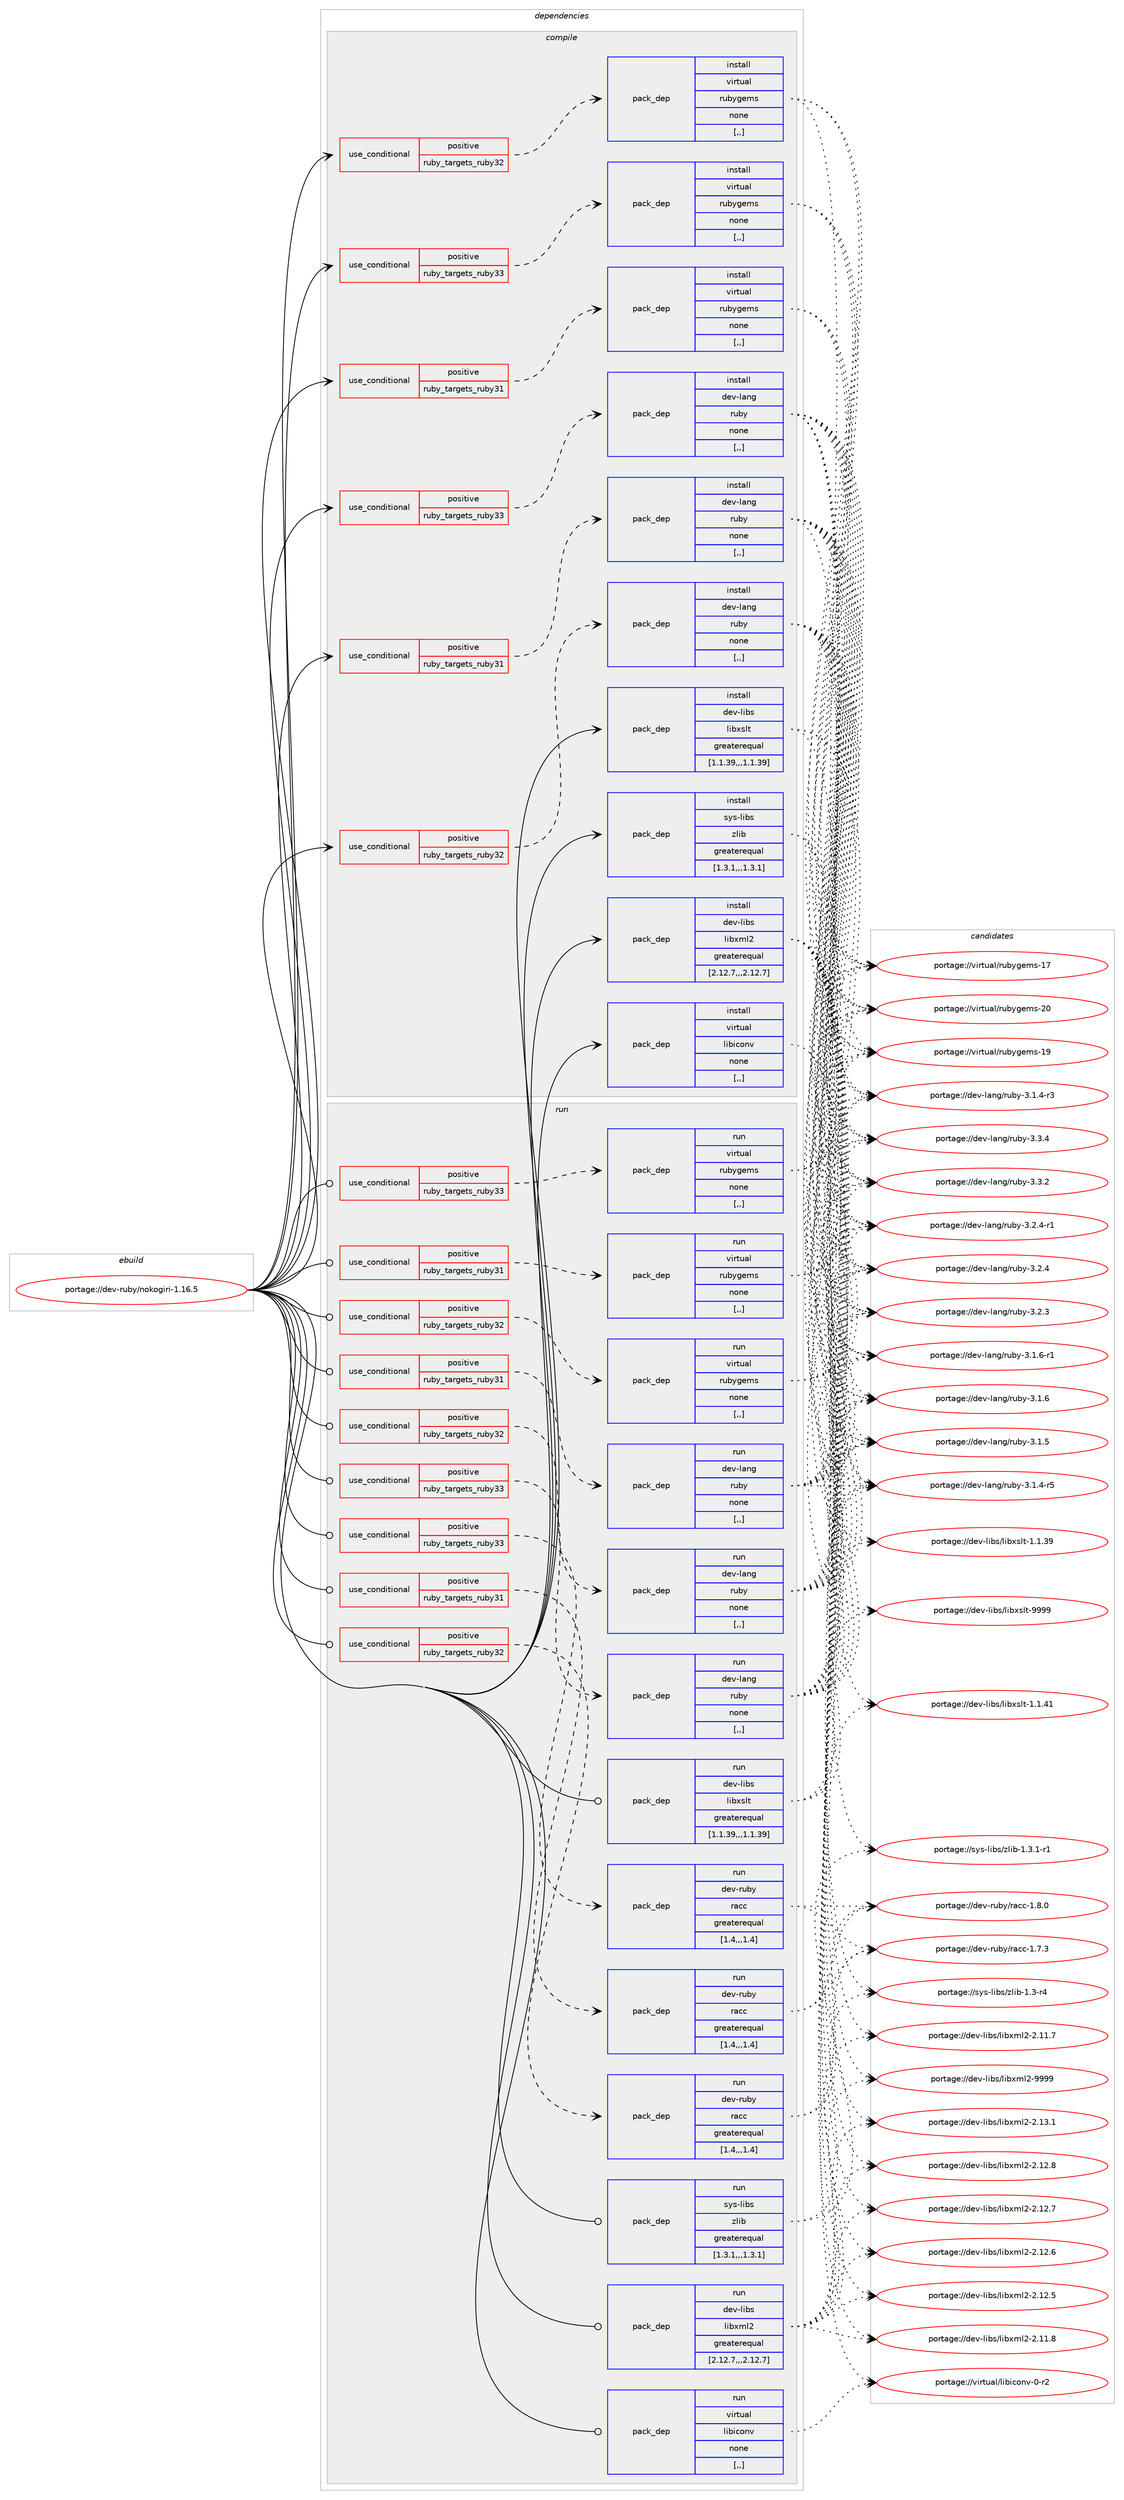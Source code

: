 digraph prolog {

# *************
# Graph options
# *************

newrank=true;
concentrate=true;
compound=true;
graph [rankdir=LR,fontname=Helvetica,fontsize=10,ranksep=1.5];#, ranksep=2.5, nodesep=0.2];
edge  [arrowhead=vee];
node  [fontname=Helvetica,fontsize=10];

# **********
# The ebuild
# **********

subgraph cluster_leftcol {
color=gray;
label=<<i>ebuild</i>>;
id [label="portage://dev-ruby/nokogiri-1.16.5", color=red, width=4, href="../dev-ruby/nokogiri-1.16.5.svg"];
}

# ****************
# The dependencies
# ****************

subgraph cluster_midcol {
color=gray;
label=<<i>dependencies</i>>;
subgraph cluster_compile {
fillcolor="#eeeeee";
style=filled;
label=<<i>compile</i>>;
subgraph cond51759 {
dependency192243 [label=<<TABLE BORDER="0" CELLBORDER="1" CELLSPACING="0" CELLPADDING="4"><TR><TD ROWSPAN="3" CELLPADDING="10">use_conditional</TD></TR><TR><TD>positive</TD></TR><TR><TD>ruby_targets_ruby31</TD></TR></TABLE>>, shape=none, color=red];
subgraph pack139138 {
dependency192244 [label=<<TABLE BORDER="0" CELLBORDER="1" CELLSPACING="0" CELLPADDING="4" WIDTH="220"><TR><TD ROWSPAN="6" CELLPADDING="30">pack_dep</TD></TR><TR><TD WIDTH="110">install</TD></TR><TR><TD>dev-lang</TD></TR><TR><TD>ruby</TD></TR><TR><TD>none</TD></TR><TR><TD>[,,]</TD></TR></TABLE>>, shape=none, color=blue];
}
dependency192243:e -> dependency192244:w [weight=20,style="dashed",arrowhead="vee"];
}
id:e -> dependency192243:w [weight=20,style="solid",arrowhead="vee"];
subgraph cond51760 {
dependency192245 [label=<<TABLE BORDER="0" CELLBORDER="1" CELLSPACING="0" CELLPADDING="4"><TR><TD ROWSPAN="3" CELLPADDING="10">use_conditional</TD></TR><TR><TD>positive</TD></TR><TR><TD>ruby_targets_ruby31</TD></TR></TABLE>>, shape=none, color=red];
subgraph pack139139 {
dependency192246 [label=<<TABLE BORDER="0" CELLBORDER="1" CELLSPACING="0" CELLPADDING="4" WIDTH="220"><TR><TD ROWSPAN="6" CELLPADDING="30">pack_dep</TD></TR><TR><TD WIDTH="110">install</TD></TR><TR><TD>virtual</TD></TR><TR><TD>rubygems</TD></TR><TR><TD>none</TD></TR><TR><TD>[,,]</TD></TR></TABLE>>, shape=none, color=blue];
}
dependency192245:e -> dependency192246:w [weight=20,style="dashed",arrowhead="vee"];
}
id:e -> dependency192245:w [weight=20,style="solid",arrowhead="vee"];
subgraph cond51761 {
dependency192247 [label=<<TABLE BORDER="0" CELLBORDER="1" CELLSPACING="0" CELLPADDING="4"><TR><TD ROWSPAN="3" CELLPADDING="10">use_conditional</TD></TR><TR><TD>positive</TD></TR><TR><TD>ruby_targets_ruby32</TD></TR></TABLE>>, shape=none, color=red];
subgraph pack139140 {
dependency192248 [label=<<TABLE BORDER="0" CELLBORDER="1" CELLSPACING="0" CELLPADDING="4" WIDTH="220"><TR><TD ROWSPAN="6" CELLPADDING="30">pack_dep</TD></TR><TR><TD WIDTH="110">install</TD></TR><TR><TD>dev-lang</TD></TR><TR><TD>ruby</TD></TR><TR><TD>none</TD></TR><TR><TD>[,,]</TD></TR></TABLE>>, shape=none, color=blue];
}
dependency192247:e -> dependency192248:w [weight=20,style="dashed",arrowhead="vee"];
}
id:e -> dependency192247:w [weight=20,style="solid",arrowhead="vee"];
subgraph cond51762 {
dependency192249 [label=<<TABLE BORDER="0" CELLBORDER="1" CELLSPACING="0" CELLPADDING="4"><TR><TD ROWSPAN="3" CELLPADDING="10">use_conditional</TD></TR><TR><TD>positive</TD></TR><TR><TD>ruby_targets_ruby32</TD></TR></TABLE>>, shape=none, color=red];
subgraph pack139141 {
dependency192250 [label=<<TABLE BORDER="0" CELLBORDER="1" CELLSPACING="0" CELLPADDING="4" WIDTH="220"><TR><TD ROWSPAN="6" CELLPADDING="30">pack_dep</TD></TR><TR><TD WIDTH="110">install</TD></TR><TR><TD>virtual</TD></TR><TR><TD>rubygems</TD></TR><TR><TD>none</TD></TR><TR><TD>[,,]</TD></TR></TABLE>>, shape=none, color=blue];
}
dependency192249:e -> dependency192250:w [weight=20,style="dashed",arrowhead="vee"];
}
id:e -> dependency192249:w [weight=20,style="solid",arrowhead="vee"];
subgraph cond51763 {
dependency192251 [label=<<TABLE BORDER="0" CELLBORDER="1" CELLSPACING="0" CELLPADDING="4"><TR><TD ROWSPAN="3" CELLPADDING="10">use_conditional</TD></TR><TR><TD>positive</TD></TR><TR><TD>ruby_targets_ruby33</TD></TR></TABLE>>, shape=none, color=red];
subgraph pack139142 {
dependency192252 [label=<<TABLE BORDER="0" CELLBORDER="1" CELLSPACING="0" CELLPADDING="4" WIDTH="220"><TR><TD ROWSPAN="6" CELLPADDING="30">pack_dep</TD></TR><TR><TD WIDTH="110">install</TD></TR><TR><TD>dev-lang</TD></TR><TR><TD>ruby</TD></TR><TR><TD>none</TD></TR><TR><TD>[,,]</TD></TR></TABLE>>, shape=none, color=blue];
}
dependency192251:e -> dependency192252:w [weight=20,style="dashed",arrowhead="vee"];
}
id:e -> dependency192251:w [weight=20,style="solid",arrowhead="vee"];
subgraph cond51764 {
dependency192253 [label=<<TABLE BORDER="0" CELLBORDER="1" CELLSPACING="0" CELLPADDING="4"><TR><TD ROWSPAN="3" CELLPADDING="10">use_conditional</TD></TR><TR><TD>positive</TD></TR><TR><TD>ruby_targets_ruby33</TD></TR></TABLE>>, shape=none, color=red];
subgraph pack139143 {
dependency192254 [label=<<TABLE BORDER="0" CELLBORDER="1" CELLSPACING="0" CELLPADDING="4" WIDTH="220"><TR><TD ROWSPAN="6" CELLPADDING="30">pack_dep</TD></TR><TR><TD WIDTH="110">install</TD></TR><TR><TD>virtual</TD></TR><TR><TD>rubygems</TD></TR><TR><TD>none</TD></TR><TR><TD>[,,]</TD></TR></TABLE>>, shape=none, color=blue];
}
dependency192253:e -> dependency192254:w [weight=20,style="dashed",arrowhead="vee"];
}
id:e -> dependency192253:w [weight=20,style="solid",arrowhead="vee"];
subgraph pack139144 {
dependency192255 [label=<<TABLE BORDER="0" CELLBORDER="1" CELLSPACING="0" CELLPADDING="4" WIDTH="220"><TR><TD ROWSPAN="6" CELLPADDING="30">pack_dep</TD></TR><TR><TD WIDTH="110">install</TD></TR><TR><TD>dev-libs</TD></TR><TR><TD>libxml2</TD></TR><TR><TD>greaterequal</TD></TR><TR><TD>[2.12.7,,,2.12.7]</TD></TR></TABLE>>, shape=none, color=blue];
}
id:e -> dependency192255:w [weight=20,style="solid",arrowhead="vee"];
subgraph pack139145 {
dependency192256 [label=<<TABLE BORDER="0" CELLBORDER="1" CELLSPACING="0" CELLPADDING="4" WIDTH="220"><TR><TD ROWSPAN="6" CELLPADDING="30">pack_dep</TD></TR><TR><TD WIDTH="110">install</TD></TR><TR><TD>dev-libs</TD></TR><TR><TD>libxslt</TD></TR><TR><TD>greaterequal</TD></TR><TR><TD>[1.1.39,,,1.1.39]</TD></TR></TABLE>>, shape=none, color=blue];
}
id:e -> dependency192256:w [weight=20,style="solid",arrowhead="vee"];
subgraph pack139146 {
dependency192257 [label=<<TABLE BORDER="0" CELLBORDER="1" CELLSPACING="0" CELLPADDING="4" WIDTH="220"><TR><TD ROWSPAN="6" CELLPADDING="30">pack_dep</TD></TR><TR><TD WIDTH="110">install</TD></TR><TR><TD>sys-libs</TD></TR><TR><TD>zlib</TD></TR><TR><TD>greaterequal</TD></TR><TR><TD>[1.3.1,,,1.3.1]</TD></TR></TABLE>>, shape=none, color=blue];
}
id:e -> dependency192257:w [weight=20,style="solid",arrowhead="vee"];
subgraph pack139147 {
dependency192258 [label=<<TABLE BORDER="0" CELLBORDER="1" CELLSPACING="0" CELLPADDING="4" WIDTH="220"><TR><TD ROWSPAN="6" CELLPADDING="30">pack_dep</TD></TR><TR><TD WIDTH="110">install</TD></TR><TR><TD>virtual</TD></TR><TR><TD>libiconv</TD></TR><TR><TD>none</TD></TR><TR><TD>[,,]</TD></TR></TABLE>>, shape=none, color=blue];
}
id:e -> dependency192258:w [weight=20,style="solid",arrowhead="vee"];
}
subgraph cluster_compileandrun {
fillcolor="#eeeeee";
style=filled;
label=<<i>compile and run</i>>;
}
subgraph cluster_run {
fillcolor="#eeeeee";
style=filled;
label=<<i>run</i>>;
subgraph cond51765 {
dependency192259 [label=<<TABLE BORDER="0" CELLBORDER="1" CELLSPACING="0" CELLPADDING="4"><TR><TD ROWSPAN="3" CELLPADDING="10">use_conditional</TD></TR><TR><TD>positive</TD></TR><TR><TD>ruby_targets_ruby31</TD></TR></TABLE>>, shape=none, color=red];
subgraph pack139148 {
dependency192260 [label=<<TABLE BORDER="0" CELLBORDER="1" CELLSPACING="0" CELLPADDING="4" WIDTH="220"><TR><TD ROWSPAN="6" CELLPADDING="30">pack_dep</TD></TR><TR><TD WIDTH="110">run</TD></TR><TR><TD>dev-lang</TD></TR><TR><TD>ruby</TD></TR><TR><TD>none</TD></TR><TR><TD>[,,]</TD></TR></TABLE>>, shape=none, color=blue];
}
dependency192259:e -> dependency192260:w [weight=20,style="dashed",arrowhead="vee"];
}
id:e -> dependency192259:w [weight=20,style="solid",arrowhead="odot"];
subgraph cond51766 {
dependency192261 [label=<<TABLE BORDER="0" CELLBORDER="1" CELLSPACING="0" CELLPADDING="4"><TR><TD ROWSPAN="3" CELLPADDING="10">use_conditional</TD></TR><TR><TD>positive</TD></TR><TR><TD>ruby_targets_ruby31</TD></TR></TABLE>>, shape=none, color=red];
subgraph pack139149 {
dependency192262 [label=<<TABLE BORDER="0" CELLBORDER="1" CELLSPACING="0" CELLPADDING="4" WIDTH="220"><TR><TD ROWSPAN="6" CELLPADDING="30">pack_dep</TD></TR><TR><TD WIDTH="110">run</TD></TR><TR><TD>dev-ruby</TD></TR><TR><TD>racc</TD></TR><TR><TD>greaterequal</TD></TR><TR><TD>[1.4,,,1.4]</TD></TR></TABLE>>, shape=none, color=blue];
}
dependency192261:e -> dependency192262:w [weight=20,style="dashed",arrowhead="vee"];
}
id:e -> dependency192261:w [weight=20,style="solid",arrowhead="odot"];
subgraph cond51767 {
dependency192263 [label=<<TABLE BORDER="0" CELLBORDER="1" CELLSPACING="0" CELLPADDING="4"><TR><TD ROWSPAN="3" CELLPADDING="10">use_conditional</TD></TR><TR><TD>positive</TD></TR><TR><TD>ruby_targets_ruby31</TD></TR></TABLE>>, shape=none, color=red];
subgraph pack139150 {
dependency192264 [label=<<TABLE BORDER="0" CELLBORDER="1" CELLSPACING="0" CELLPADDING="4" WIDTH="220"><TR><TD ROWSPAN="6" CELLPADDING="30">pack_dep</TD></TR><TR><TD WIDTH="110">run</TD></TR><TR><TD>virtual</TD></TR><TR><TD>rubygems</TD></TR><TR><TD>none</TD></TR><TR><TD>[,,]</TD></TR></TABLE>>, shape=none, color=blue];
}
dependency192263:e -> dependency192264:w [weight=20,style="dashed",arrowhead="vee"];
}
id:e -> dependency192263:w [weight=20,style="solid",arrowhead="odot"];
subgraph cond51768 {
dependency192265 [label=<<TABLE BORDER="0" CELLBORDER="1" CELLSPACING="0" CELLPADDING="4"><TR><TD ROWSPAN="3" CELLPADDING="10">use_conditional</TD></TR><TR><TD>positive</TD></TR><TR><TD>ruby_targets_ruby32</TD></TR></TABLE>>, shape=none, color=red];
subgraph pack139151 {
dependency192266 [label=<<TABLE BORDER="0" CELLBORDER="1" CELLSPACING="0" CELLPADDING="4" WIDTH="220"><TR><TD ROWSPAN="6" CELLPADDING="30">pack_dep</TD></TR><TR><TD WIDTH="110">run</TD></TR><TR><TD>dev-lang</TD></TR><TR><TD>ruby</TD></TR><TR><TD>none</TD></TR><TR><TD>[,,]</TD></TR></TABLE>>, shape=none, color=blue];
}
dependency192265:e -> dependency192266:w [weight=20,style="dashed",arrowhead="vee"];
}
id:e -> dependency192265:w [weight=20,style="solid",arrowhead="odot"];
subgraph cond51769 {
dependency192267 [label=<<TABLE BORDER="0" CELLBORDER="1" CELLSPACING="0" CELLPADDING="4"><TR><TD ROWSPAN="3" CELLPADDING="10">use_conditional</TD></TR><TR><TD>positive</TD></TR><TR><TD>ruby_targets_ruby32</TD></TR></TABLE>>, shape=none, color=red];
subgraph pack139152 {
dependency192268 [label=<<TABLE BORDER="0" CELLBORDER="1" CELLSPACING="0" CELLPADDING="4" WIDTH="220"><TR><TD ROWSPAN="6" CELLPADDING="30">pack_dep</TD></TR><TR><TD WIDTH="110">run</TD></TR><TR><TD>dev-ruby</TD></TR><TR><TD>racc</TD></TR><TR><TD>greaterequal</TD></TR><TR><TD>[1.4,,,1.4]</TD></TR></TABLE>>, shape=none, color=blue];
}
dependency192267:e -> dependency192268:w [weight=20,style="dashed",arrowhead="vee"];
}
id:e -> dependency192267:w [weight=20,style="solid",arrowhead="odot"];
subgraph cond51770 {
dependency192269 [label=<<TABLE BORDER="0" CELLBORDER="1" CELLSPACING="0" CELLPADDING="4"><TR><TD ROWSPAN="3" CELLPADDING="10">use_conditional</TD></TR><TR><TD>positive</TD></TR><TR><TD>ruby_targets_ruby32</TD></TR></TABLE>>, shape=none, color=red];
subgraph pack139153 {
dependency192270 [label=<<TABLE BORDER="0" CELLBORDER="1" CELLSPACING="0" CELLPADDING="4" WIDTH="220"><TR><TD ROWSPAN="6" CELLPADDING="30">pack_dep</TD></TR><TR><TD WIDTH="110">run</TD></TR><TR><TD>virtual</TD></TR><TR><TD>rubygems</TD></TR><TR><TD>none</TD></TR><TR><TD>[,,]</TD></TR></TABLE>>, shape=none, color=blue];
}
dependency192269:e -> dependency192270:w [weight=20,style="dashed",arrowhead="vee"];
}
id:e -> dependency192269:w [weight=20,style="solid",arrowhead="odot"];
subgraph cond51771 {
dependency192271 [label=<<TABLE BORDER="0" CELLBORDER="1" CELLSPACING="0" CELLPADDING="4"><TR><TD ROWSPAN="3" CELLPADDING="10">use_conditional</TD></TR><TR><TD>positive</TD></TR><TR><TD>ruby_targets_ruby33</TD></TR></TABLE>>, shape=none, color=red];
subgraph pack139154 {
dependency192272 [label=<<TABLE BORDER="0" CELLBORDER="1" CELLSPACING="0" CELLPADDING="4" WIDTH="220"><TR><TD ROWSPAN="6" CELLPADDING="30">pack_dep</TD></TR><TR><TD WIDTH="110">run</TD></TR><TR><TD>dev-lang</TD></TR><TR><TD>ruby</TD></TR><TR><TD>none</TD></TR><TR><TD>[,,]</TD></TR></TABLE>>, shape=none, color=blue];
}
dependency192271:e -> dependency192272:w [weight=20,style="dashed",arrowhead="vee"];
}
id:e -> dependency192271:w [weight=20,style="solid",arrowhead="odot"];
subgraph cond51772 {
dependency192273 [label=<<TABLE BORDER="0" CELLBORDER="1" CELLSPACING="0" CELLPADDING="4"><TR><TD ROWSPAN="3" CELLPADDING="10">use_conditional</TD></TR><TR><TD>positive</TD></TR><TR><TD>ruby_targets_ruby33</TD></TR></TABLE>>, shape=none, color=red];
subgraph pack139155 {
dependency192274 [label=<<TABLE BORDER="0" CELLBORDER="1" CELLSPACING="0" CELLPADDING="4" WIDTH="220"><TR><TD ROWSPAN="6" CELLPADDING="30">pack_dep</TD></TR><TR><TD WIDTH="110">run</TD></TR><TR><TD>dev-ruby</TD></TR><TR><TD>racc</TD></TR><TR><TD>greaterequal</TD></TR><TR><TD>[1.4,,,1.4]</TD></TR></TABLE>>, shape=none, color=blue];
}
dependency192273:e -> dependency192274:w [weight=20,style="dashed",arrowhead="vee"];
}
id:e -> dependency192273:w [weight=20,style="solid",arrowhead="odot"];
subgraph cond51773 {
dependency192275 [label=<<TABLE BORDER="0" CELLBORDER="1" CELLSPACING="0" CELLPADDING="4"><TR><TD ROWSPAN="3" CELLPADDING="10">use_conditional</TD></TR><TR><TD>positive</TD></TR><TR><TD>ruby_targets_ruby33</TD></TR></TABLE>>, shape=none, color=red];
subgraph pack139156 {
dependency192276 [label=<<TABLE BORDER="0" CELLBORDER="1" CELLSPACING="0" CELLPADDING="4" WIDTH="220"><TR><TD ROWSPAN="6" CELLPADDING="30">pack_dep</TD></TR><TR><TD WIDTH="110">run</TD></TR><TR><TD>virtual</TD></TR><TR><TD>rubygems</TD></TR><TR><TD>none</TD></TR><TR><TD>[,,]</TD></TR></TABLE>>, shape=none, color=blue];
}
dependency192275:e -> dependency192276:w [weight=20,style="dashed",arrowhead="vee"];
}
id:e -> dependency192275:w [weight=20,style="solid",arrowhead="odot"];
subgraph pack139157 {
dependency192277 [label=<<TABLE BORDER="0" CELLBORDER="1" CELLSPACING="0" CELLPADDING="4" WIDTH="220"><TR><TD ROWSPAN="6" CELLPADDING="30">pack_dep</TD></TR><TR><TD WIDTH="110">run</TD></TR><TR><TD>dev-libs</TD></TR><TR><TD>libxml2</TD></TR><TR><TD>greaterequal</TD></TR><TR><TD>[2.12.7,,,2.12.7]</TD></TR></TABLE>>, shape=none, color=blue];
}
id:e -> dependency192277:w [weight=20,style="solid",arrowhead="odot"];
subgraph pack139158 {
dependency192278 [label=<<TABLE BORDER="0" CELLBORDER="1" CELLSPACING="0" CELLPADDING="4" WIDTH="220"><TR><TD ROWSPAN="6" CELLPADDING="30">pack_dep</TD></TR><TR><TD WIDTH="110">run</TD></TR><TR><TD>dev-libs</TD></TR><TR><TD>libxslt</TD></TR><TR><TD>greaterequal</TD></TR><TR><TD>[1.1.39,,,1.1.39]</TD></TR></TABLE>>, shape=none, color=blue];
}
id:e -> dependency192278:w [weight=20,style="solid",arrowhead="odot"];
subgraph pack139159 {
dependency192279 [label=<<TABLE BORDER="0" CELLBORDER="1" CELLSPACING="0" CELLPADDING="4" WIDTH="220"><TR><TD ROWSPAN="6" CELLPADDING="30">pack_dep</TD></TR><TR><TD WIDTH="110">run</TD></TR><TR><TD>sys-libs</TD></TR><TR><TD>zlib</TD></TR><TR><TD>greaterequal</TD></TR><TR><TD>[1.3.1,,,1.3.1]</TD></TR></TABLE>>, shape=none, color=blue];
}
id:e -> dependency192279:w [weight=20,style="solid",arrowhead="odot"];
subgraph pack139160 {
dependency192280 [label=<<TABLE BORDER="0" CELLBORDER="1" CELLSPACING="0" CELLPADDING="4" WIDTH="220"><TR><TD ROWSPAN="6" CELLPADDING="30">pack_dep</TD></TR><TR><TD WIDTH="110">run</TD></TR><TR><TD>virtual</TD></TR><TR><TD>libiconv</TD></TR><TR><TD>none</TD></TR><TR><TD>[,,]</TD></TR></TABLE>>, shape=none, color=blue];
}
id:e -> dependency192280:w [weight=20,style="solid",arrowhead="odot"];
}
}

# **************
# The candidates
# **************

subgraph cluster_choices {
rank=same;
color=gray;
label=<<i>candidates</i>>;

subgraph choice139138 {
color=black;
nodesep=1;
choice10010111845108971101034711411798121455146514652 [label="portage://dev-lang/ruby-3.3.4", color=red, width=4,href="../dev-lang/ruby-3.3.4.svg"];
choice10010111845108971101034711411798121455146514650 [label="portage://dev-lang/ruby-3.3.2", color=red, width=4,href="../dev-lang/ruby-3.3.2.svg"];
choice100101118451089711010347114117981214551465046524511449 [label="portage://dev-lang/ruby-3.2.4-r1", color=red, width=4,href="../dev-lang/ruby-3.2.4-r1.svg"];
choice10010111845108971101034711411798121455146504652 [label="portage://dev-lang/ruby-3.2.4", color=red, width=4,href="../dev-lang/ruby-3.2.4.svg"];
choice10010111845108971101034711411798121455146504651 [label="portage://dev-lang/ruby-3.2.3", color=red, width=4,href="../dev-lang/ruby-3.2.3.svg"];
choice100101118451089711010347114117981214551464946544511449 [label="portage://dev-lang/ruby-3.1.6-r1", color=red, width=4,href="../dev-lang/ruby-3.1.6-r1.svg"];
choice10010111845108971101034711411798121455146494654 [label="portage://dev-lang/ruby-3.1.6", color=red, width=4,href="../dev-lang/ruby-3.1.6.svg"];
choice10010111845108971101034711411798121455146494653 [label="portage://dev-lang/ruby-3.1.5", color=red, width=4,href="../dev-lang/ruby-3.1.5.svg"];
choice100101118451089711010347114117981214551464946524511453 [label="portage://dev-lang/ruby-3.1.4-r5", color=red, width=4,href="../dev-lang/ruby-3.1.4-r5.svg"];
choice100101118451089711010347114117981214551464946524511451 [label="portage://dev-lang/ruby-3.1.4-r3", color=red, width=4,href="../dev-lang/ruby-3.1.4-r3.svg"];
dependency192244:e -> choice10010111845108971101034711411798121455146514652:w [style=dotted,weight="100"];
dependency192244:e -> choice10010111845108971101034711411798121455146514650:w [style=dotted,weight="100"];
dependency192244:e -> choice100101118451089711010347114117981214551465046524511449:w [style=dotted,weight="100"];
dependency192244:e -> choice10010111845108971101034711411798121455146504652:w [style=dotted,weight="100"];
dependency192244:e -> choice10010111845108971101034711411798121455146504651:w [style=dotted,weight="100"];
dependency192244:e -> choice100101118451089711010347114117981214551464946544511449:w [style=dotted,weight="100"];
dependency192244:e -> choice10010111845108971101034711411798121455146494654:w [style=dotted,weight="100"];
dependency192244:e -> choice10010111845108971101034711411798121455146494653:w [style=dotted,weight="100"];
dependency192244:e -> choice100101118451089711010347114117981214551464946524511453:w [style=dotted,weight="100"];
dependency192244:e -> choice100101118451089711010347114117981214551464946524511451:w [style=dotted,weight="100"];
}
subgraph choice139139 {
color=black;
nodesep=1;
choice118105114116117971084711411798121103101109115455048 [label="portage://virtual/rubygems-20", color=red, width=4,href="../virtual/rubygems-20.svg"];
choice118105114116117971084711411798121103101109115454957 [label="portage://virtual/rubygems-19", color=red, width=4,href="../virtual/rubygems-19.svg"];
choice118105114116117971084711411798121103101109115454955 [label="portage://virtual/rubygems-17", color=red, width=4,href="../virtual/rubygems-17.svg"];
dependency192246:e -> choice118105114116117971084711411798121103101109115455048:w [style=dotted,weight="100"];
dependency192246:e -> choice118105114116117971084711411798121103101109115454957:w [style=dotted,weight="100"];
dependency192246:e -> choice118105114116117971084711411798121103101109115454955:w [style=dotted,weight="100"];
}
subgraph choice139140 {
color=black;
nodesep=1;
choice10010111845108971101034711411798121455146514652 [label="portage://dev-lang/ruby-3.3.4", color=red, width=4,href="../dev-lang/ruby-3.3.4.svg"];
choice10010111845108971101034711411798121455146514650 [label="portage://dev-lang/ruby-3.3.2", color=red, width=4,href="../dev-lang/ruby-3.3.2.svg"];
choice100101118451089711010347114117981214551465046524511449 [label="portage://dev-lang/ruby-3.2.4-r1", color=red, width=4,href="../dev-lang/ruby-3.2.4-r1.svg"];
choice10010111845108971101034711411798121455146504652 [label="portage://dev-lang/ruby-3.2.4", color=red, width=4,href="../dev-lang/ruby-3.2.4.svg"];
choice10010111845108971101034711411798121455146504651 [label="portage://dev-lang/ruby-3.2.3", color=red, width=4,href="../dev-lang/ruby-3.2.3.svg"];
choice100101118451089711010347114117981214551464946544511449 [label="portage://dev-lang/ruby-3.1.6-r1", color=red, width=4,href="../dev-lang/ruby-3.1.6-r1.svg"];
choice10010111845108971101034711411798121455146494654 [label="portage://dev-lang/ruby-3.1.6", color=red, width=4,href="../dev-lang/ruby-3.1.6.svg"];
choice10010111845108971101034711411798121455146494653 [label="portage://dev-lang/ruby-3.1.5", color=red, width=4,href="../dev-lang/ruby-3.1.5.svg"];
choice100101118451089711010347114117981214551464946524511453 [label="portage://dev-lang/ruby-3.1.4-r5", color=red, width=4,href="../dev-lang/ruby-3.1.4-r5.svg"];
choice100101118451089711010347114117981214551464946524511451 [label="portage://dev-lang/ruby-3.1.4-r3", color=red, width=4,href="../dev-lang/ruby-3.1.4-r3.svg"];
dependency192248:e -> choice10010111845108971101034711411798121455146514652:w [style=dotted,weight="100"];
dependency192248:e -> choice10010111845108971101034711411798121455146514650:w [style=dotted,weight="100"];
dependency192248:e -> choice100101118451089711010347114117981214551465046524511449:w [style=dotted,weight="100"];
dependency192248:e -> choice10010111845108971101034711411798121455146504652:w [style=dotted,weight="100"];
dependency192248:e -> choice10010111845108971101034711411798121455146504651:w [style=dotted,weight="100"];
dependency192248:e -> choice100101118451089711010347114117981214551464946544511449:w [style=dotted,weight="100"];
dependency192248:e -> choice10010111845108971101034711411798121455146494654:w [style=dotted,weight="100"];
dependency192248:e -> choice10010111845108971101034711411798121455146494653:w [style=dotted,weight="100"];
dependency192248:e -> choice100101118451089711010347114117981214551464946524511453:w [style=dotted,weight="100"];
dependency192248:e -> choice100101118451089711010347114117981214551464946524511451:w [style=dotted,weight="100"];
}
subgraph choice139141 {
color=black;
nodesep=1;
choice118105114116117971084711411798121103101109115455048 [label="portage://virtual/rubygems-20", color=red, width=4,href="../virtual/rubygems-20.svg"];
choice118105114116117971084711411798121103101109115454957 [label="portage://virtual/rubygems-19", color=red, width=4,href="../virtual/rubygems-19.svg"];
choice118105114116117971084711411798121103101109115454955 [label="portage://virtual/rubygems-17", color=red, width=4,href="../virtual/rubygems-17.svg"];
dependency192250:e -> choice118105114116117971084711411798121103101109115455048:w [style=dotted,weight="100"];
dependency192250:e -> choice118105114116117971084711411798121103101109115454957:w [style=dotted,weight="100"];
dependency192250:e -> choice118105114116117971084711411798121103101109115454955:w [style=dotted,weight="100"];
}
subgraph choice139142 {
color=black;
nodesep=1;
choice10010111845108971101034711411798121455146514652 [label="portage://dev-lang/ruby-3.3.4", color=red, width=4,href="../dev-lang/ruby-3.3.4.svg"];
choice10010111845108971101034711411798121455146514650 [label="portage://dev-lang/ruby-3.3.2", color=red, width=4,href="../dev-lang/ruby-3.3.2.svg"];
choice100101118451089711010347114117981214551465046524511449 [label="portage://dev-lang/ruby-3.2.4-r1", color=red, width=4,href="../dev-lang/ruby-3.2.4-r1.svg"];
choice10010111845108971101034711411798121455146504652 [label="portage://dev-lang/ruby-3.2.4", color=red, width=4,href="../dev-lang/ruby-3.2.4.svg"];
choice10010111845108971101034711411798121455146504651 [label="portage://dev-lang/ruby-3.2.3", color=red, width=4,href="../dev-lang/ruby-3.2.3.svg"];
choice100101118451089711010347114117981214551464946544511449 [label="portage://dev-lang/ruby-3.1.6-r1", color=red, width=4,href="../dev-lang/ruby-3.1.6-r1.svg"];
choice10010111845108971101034711411798121455146494654 [label="portage://dev-lang/ruby-3.1.6", color=red, width=4,href="../dev-lang/ruby-3.1.6.svg"];
choice10010111845108971101034711411798121455146494653 [label="portage://dev-lang/ruby-3.1.5", color=red, width=4,href="../dev-lang/ruby-3.1.5.svg"];
choice100101118451089711010347114117981214551464946524511453 [label="portage://dev-lang/ruby-3.1.4-r5", color=red, width=4,href="../dev-lang/ruby-3.1.4-r5.svg"];
choice100101118451089711010347114117981214551464946524511451 [label="portage://dev-lang/ruby-3.1.4-r3", color=red, width=4,href="../dev-lang/ruby-3.1.4-r3.svg"];
dependency192252:e -> choice10010111845108971101034711411798121455146514652:w [style=dotted,weight="100"];
dependency192252:e -> choice10010111845108971101034711411798121455146514650:w [style=dotted,weight="100"];
dependency192252:e -> choice100101118451089711010347114117981214551465046524511449:w [style=dotted,weight="100"];
dependency192252:e -> choice10010111845108971101034711411798121455146504652:w [style=dotted,weight="100"];
dependency192252:e -> choice10010111845108971101034711411798121455146504651:w [style=dotted,weight="100"];
dependency192252:e -> choice100101118451089711010347114117981214551464946544511449:w [style=dotted,weight="100"];
dependency192252:e -> choice10010111845108971101034711411798121455146494654:w [style=dotted,weight="100"];
dependency192252:e -> choice10010111845108971101034711411798121455146494653:w [style=dotted,weight="100"];
dependency192252:e -> choice100101118451089711010347114117981214551464946524511453:w [style=dotted,weight="100"];
dependency192252:e -> choice100101118451089711010347114117981214551464946524511451:w [style=dotted,weight="100"];
}
subgraph choice139143 {
color=black;
nodesep=1;
choice118105114116117971084711411798121103101109115455048 [label="portage://virtual/rubygems-20", color=red, width=4,href="../virtual/rubygems-20.svg"];
choice118105114116117971084711411798121103101109115454957 [label="portage://virtual/rubygems-19", color=red, width=4,href="../virtual/rubygems-19.svg"];
choice118105114116117971084711411798121103101109115454955 [label="portage://virtual/rubygems-17", color=red, width=4,href="../virtual/rubygems-17.svg"];
dependency192254:e -> choice118105114116117971084711411798121103101109115455048:w [style=dotted,weight="100"];
dependency192254:e -> choice118105114116117971084711411798121103101109115454957:w [style=dotted,weight="100"];
dependency192254:e -> choice118105114116117971084711411798121103101109115454955:w [style=dotted,weight="100"];
}
subgraph choice139144 {
color=black;
nodesep=1;
choice10010111845108105981154710810598120109108504557575757 [label="portage://dev-libs/libxml2-9999", color=red, width=4,href="../dev-libs/libxml2-9999.svg"];
choice100101118451081059811547108105981201091085045504649514649 [label="portage://dev-libs/libxml2-2.13.1", color=red, width=4,href="../dev-libs/libxml2-2.13.1.svg"];
choice100101118451081059811547108105981201091085045504649504656 [label="portage://dev-libs/libxml2-2.12.8", color=red, width=4,href="../dev-libs/libxml2-2.12.8.svg"];
choice100101118451081059811547108105981201091085045504649504655 [label="portage://dev-libs/libxml2-2.12.7", color=red, width=4,href="../dev-libs/libxml2-2.12.7.svg"];
choice100101118451081059811547108105981201091085045504649504654 [label="portage://dev-libs/libxml2-2.12.6", color=red, width=4,href="../dev-libs/libxml2-2.12.6.svg"];
choice100101118451081059811547108105981201091085045504649504653 [label="portage://dev-libs/libxml2-2.12.5", color=red, width=4,href="../dev-libs/libxml2-2.12.5.svg"];
choice100101118451081059811547108105981201091085045504649494656 [label="portage://dev-libs/libxml2-2.11.8", color=red, width=4,href="../dev-libs/libxml2-2.11.8.svg"];
choice100101118451081059811547108105981201091085045504649494655 [label="portage://dev-libs/libxml2-2.11.7", color=red, width=4,href="../dev-libs/libxml2-2.11.7.svg"];
dependency192255:e -> choice10010111845108105981154710810598120109108504557575757:w [style=dotted,weight="100"];
dependency192255:e -> choice100101118451081059811547108105981201091085045504649514649:w [style=dotted,weight="100"];
dependency192255:e -> choice100101118451081059811547108105981201091085045504649504656:w [style=dotted,weight="100"];
dependency192255:e -> choice100101118451081059811547108105981201091085045504649504655:w [style=dotted,weight="100"];
dependency192255:e -> choice100101118451081059811547108105981201091085045504649504654:w [style=dotted,weight="100"];
dependency192255:e -> choice100101118451081059811547108105981201091085045504649504653:w [style=dotted,weight="100"];
dependency192255:e -> choice100101118451081059811547108105981201091085045504649494656:w [style=dotted,weight="100"];
dependency192255:e -> choice100101118451081059811547108105981201091085045504649494655:w [style=dotted,weight="100"];
}
subgraph choice139145 {
color=black;
nodesep=1;
choice100101118451081059811547108105981201151081164557575757 [label="portage://dev-libs/libxslt-9999", color=red, width=4,href="../dev-libs/libxslt-9999.svg"];
choice1001011184510810598115471081059812011510811645494649465249 [label="portage://dev-libs/libxslt-1.1.41", color=red, width=4,href="../dev-libs/libxslt-1.1.41.svg"];
choice1001011184510810598115471081059812011510811645494649465157 [label="portage://dev-libs/libxslt-1.1.39", color=red, width=4,href="../dev-libs/libxslt-1.1.39.svg"];
dependency192256:e -> choice100101118451081059811547108105981201151081164557575757:w [style=dotted,weight="100"];
dependency192256:e -> choice1001011184510810598115471081059812011510811645494649465249:w [style=dotted,weight="100"];
dependency192256:e -> choice1001011184510810598115471081059812011510811645494649465157:w [style=dotted,weight="100"];
}
subgraph choice139146 {
color=black;
nodesep=1;
choice115121115451081059811547122108105984549465146494511449 [label="portage://sys-libs/zlib-1.3.1-r1", color=red, width=4,href="../sys-libs/zlib-1.3.1-r1.svg"];
choice11512111545108105981154712210810598454946514511452 [label="portage://sys-libs/zlib-1.3-r4", color=red, width=4,href="../sys-libs/zlib-1.3-r4.svg"];
dependency192257:e -> choice115121115451081059811547122108105984549465146494511449:w [style=dotted,weight="100"];
dependency192257:e -> choice11512111545108105981154712210810598454946514511452:w [style=dotted,weight="100"];
}
subgraph choice139147 {
color=black;
nodesep=1;
choice1181051141161179710847108105981059911111011845484511450 [label="portage://virtual/libiconv-0-r2", color=red, width=4,href="../virtual/libiconv-0-r2.svg"];
dependency192258:e -> choice1181051141161179710847108105981059911111011845484511450:w [style=dotted,weight="100"];
}
subgraph choice139148 {
color=black;
nodesep=1;
choice10010111845108971101034711411798121455146514652 [label="portage://dev-lang/ruby-3.3.4", color=red, width=4,href="../dev-lang/ruby-3.3.4.svg"];
choice10010111845108971101034711411798121455146514650 [label="portage://dev-lang/ruby-3.3.2", color=red, width=4,href="../dev-lang/ruby-3.3.2.svg"];
choice100101118451089711010347114117981214551465046524511449 [label="portage://dev-lang/ruby-3.2.4-r1", color=red, width=4,href="../dev-lang/ruby-3.2.4-r1.svg"];
choice10010111845108971101034711411798121455146504652 [label="portage://dev-lang/ruby-3.2.4", color=red, width=4,href="../dev-lang/ruby-3.2.4.svg"];
choice10010111845108971101034711411798121455146504651 [label="portage://dev-lang/ruby-3.2.3", color=red, width=4,href="../dev-lang/ruby-3.2.3.svg"];
choice100101118451089711010347114117981214551464946544511449 [label="portage://dev-lang/ruby-3.1.6-r1", color=red, width=4,href="../dev-lang/ruby-3.1.6-r1.svg"];
choice10010111845108971101034711411798121455146494654 [label="portage://dev-lang/ruby-3.1.6", color=red, width=4,href="../dev-lang/ruby-3.1.6.svg"];
choice10010111845108971101034711411798121455146494653 [label="portage://dev-lang/ruby-3.1.5", color=red, width=4,href="../dev-lang/ruby-3.1.5.svg"];
choice100101118451089711010347114117981214551464946524511453 [label="portage://dev-lang/ruby-3.1.4-r5", color=red, width=4,href="../dev-lang/ruby-3.1.4-r5.svg"];
choice100101118451089711010347114117981214551464946524511451 [label="portage://dev-lang/ruby-3.1.4-r3", color=red, width=4,href="../dev-lang/ruby-3.1.4-r3.svg"];
dependency192260:e -> choice10010111845108971101034711411798121455146514652:w [style=dotted,weight="100"];
dependency192260:e -> choice10010111845108971101034711411798121455146514650:w [style=dotted,weight="100"];
dependency192260:e -> choice100101118451089711010347114117981214551465046524511449:w [style=dotted,weight="100"];
dependency192260:e -> choice10010111845108971101034711411798121455146504652:w [style=dotted,weight="100"];
dependency192260:e -> choice10010111845108971101034711411798121455146504651:w [style=dotted,weight="100"];
dependency192260:e -> choice100101118451089711010347114117981214551464946544511449:w [style=dotted,weight="100"];
dependency192260:e -> choice10010111845108971101034711411798121455146494654:w [style=dotted,weight="100"];
dependency192260:e -> choice10010111845108971101034711411798121455146494653:w [style=dotted,weight="100"];
dependency192260:e -> choice100101118451089711010347114117981214551464946524511453:w [style=dotted,weight="100"];
dependency192260:e -> choice100101118451089711010347114117981214551464946524511451:w [style=dotted,weight="100"];
}
subgraph choice139149 {
color=black;
nodesep=1;
choice100101118451141179812147114979999454946564648 [label="portage://dev-ruby/racc-1.8.0", color=red, width=4,href="../dev-ruby/racc-1.8.0.svg"];
choice100101118451141179812147114979999454946554651 [label="portage://dev-ruby/racc-1.7.3", color=red, width=4,href="../dev-ruby/racc-1.7.3.svg"];
dependency192262:e -> choice100101118451141179812147114979999454946564648:w [style=dotted,weight="100"];
dependency192262:e -> choice100101118451141179812147114979999454946554651:w [style=dotted,weight="100"];
}
subgraph choice139150 {
color=black;
nodesep=1;
choice118105114116117971084711411798121103101109115455048 [label="portage://virtual/rubygems-20", color=red, width=4,href="../virtual/rubygems-20.svg"];
choice118105114116117971084711411798121103101109115454957 [label="portage://virtual/rubygems-19", color=red, width=4,href="../virtual/rubygems-19.svg"];
choice118105114116117971084711411798121103101109115454955 [label="portage://virtual/rubygems-17", color=red, width=4,href="../virtual/rubygems-17.svg"];
dependency192264:e -> choice118105114116117971084711411798121103101109115455048:w [style=dotted,weight="100"];
dependency192264:e -> choice118105114116117971084711411798121103101109115454957:w [style=dotted,weight="100"];
dependency192264:e -> choice118105114116117971084711411798121103101109115454955:w [style=dotted,weight="100"];
}
subgraph choice139151 {
color=black;
nodesep=1;
choice10010111845108971101034711411798121455146514652 [label="portage://dev-lang/ruby-3.3.4", color=red, width=4,href="../dev-lang/ruby-3.3.4.svg"];
choice10010111845108971101034711411798121455146514650 [label="portage://dev-lang/ruby-3.3.2", color=red, width=4,href="../dev-lang/ruby-3.3.2.svg"];
choice100101118451089711010347114117981214551465046524511449 [label="portage://dev-lang/ruby-3.2.4-r1", color=red, width=4,href="../dev-lang/ruby-3.2.4-r1.svg"];
choice10010111845108971101034711411798121455146504652 [label="portage://dev-lang/ruby-3.2.4", color=red, width=4,href="../dev-lang/ruby-3.2.4.svg"];
choice10010111845108971101034711411798121455146504651 [label="portage://dev-lang/ruby-3.2.3", color=red, width=4,href="../dev-lang/ruby-3.2.3.svg"];
choice100101118451089711010347114117981214551464946544511449 [label="portage://dev-lang/ruby-3.1.6-r1", color=red, width=4,href="../dev-lang/ruby-3.1.6-r1.svg"];
choice10010111845108971101034711411798121455146494654 [label="portage://dev-lang/ruby-3.1.6", color=red, width=4,href="../dev-lang/ruby-3.1.6.svg"];
choice10010111845108971101034711411798121455146494653 [label="portage://dev-lang/ruby-3.1.5", color=red, width=4,href="../dev-lang/ruby-3.1.5.svg"];
choice100101118451089711010347114117981214551464946524511453 [label="portage://dev-lang/ruby-3.1.4-r5", color=red, width=4,href="../dev-lang/ruby-3.1.4-r5.svg"];
choice100101118451089711010347114117981214551464946524511451 [label="portage://dev-lang/ruby-3.1.4-r3", color=red, width=4,href="../dev-lang/ruby-3.1.4-r3.svg"];
dependency192266:e -> choice10010111845108971101034711411798121455146514652:w [style=dotted,weight="100"];
dependency192266:e -> choice10010111845108971101034711411798121455146514650:w [style=dotted,weight="100"];
dependency192266:e -> choice100101118451089711010347114117981214551465046524511449:w [style=dotted,weight="100"];
dependency192266:e -> choice10010111845108971101034711411798121455146504652:w [style=dotted,weight="100"];
dependency192266:e -> choice10010111845108971101034711411798121455146504651:w [style=dotted,weight="100"];
dependency192266:e -> choice100101118451089711010347114117981214551464946544511449:w [style=dotted,weight="100"];
dependency192266:e -> choice10010111845108971101034711411798121455146494654:w [style=dotted,weight="100"];
dependency192266:e -> choice10010111845108971101034711411798121455146494653:w [style=dotted,weight="100"];
dependency192266:e -> choice100101118451089711010347114117981214551464946524511453:w [style=dotted,weight="100"];
dependency192266:e -> choice100101118451089711010347114117981214551464946524511451:w [style=dotted,weight="100"];
}
subgraph choice139152 {
color=black;
nodesep=1;
choice100101118451141179812147114979999454946564648 [label="portage://dev-ruby/racc-1.8.0", color=red, width=4,href="../dev-ruby/racc-1.8.0.svg"];
choice100101118451141179812147114979999454946554651 [label="portage://dev-ruby/racc-1.7.3", color=red, width=4,href="../dev-ruby/racc-1.7.3.svg"];
dependency192268:e -> choice100101118451141179812147114979999454946564648:w [style=dotted,weight="100"];
dependency192268:e -> choice100101118451141179812147114979999454946554651:w [style=dotted,weight="100"];
}
subgraph choice139153 {
color=black;
nodesep=1;
choice118105114116117971084711411798121103101109115455048 [label="portage://virtual/rubygems-20", color=red, width=4,href="../virtual/rubygems-20.svg"];
choice118105114116117971084711411798121103101109115454957 [label="portage://virtual/rubygems-19", color=red, width=4,href="../virtual/rubygems-19.svg"];
choice118105114116117971084711411798121103101109115454955 [label="portage://virtual/rubygems-17", color=red, width=4,href="../virtual/rubygems-17.svg"];
dependency192270:e -> choice118105114116117971084711411798121103101109115455048:w [style=dotted,weight="100"];
dependency192270:e -> choice118105114116117971084711411798121103101109115454957:w [style=dotted,weight="100"];
dependency192270:e -> choice118105114116117971084711411798121103101109115454955:w [style=dotted,weight="100"];
}
subgraph choice139154 {
color=black;
nodesep=1;
choice10010111845108971101034711411798121455146514652 [label="portage://dev-lang/ruby-3.3.4", color=red, width=4,href="../dev-lang/ruby-3.3.4.svg"];
choice10010111845108971101034711411798121455146514650 [label="portage://dev-lang/ruby-3.3.2", color=red, width=4,href="../dev-lang/ruby-3.3.2.svg"];
choice100101118451089711010347114117981214551465046524511449 [label="portage://dev-lang/ruby-3.2.4-r1", color=red, width=4,href="../dev-lang/ruby-3.2.4-r1.svg"];
choice10010111845108971101034711411798121455146504652 [label="portage://dev-lang/ruby-3.2.4", color=red, width=4,href="../dev-lang/ruby-3.2.4.svg"];
choice10010111845108971101034711411798121455146504651 [label="portage://dev-lang/ruby-3.2.3", color=red, width=4,href="../dev-lang/ruby-3.2.3.svg"];
choice100101118451089711010347114117981214551464946544511449 [label="portage://dev-lang/ruby-3.1.6-r1", color=red, width=4,href="../dev-lang/ruby-3.1.6-r1.svg"];
choice10010111845108971101034711411798121455146494654 [label="portage://dev-lang/ruby-3.1.6", color=red, width=4,href="../dev-lang/ruby-3.1.6.svg"];
choice10010111845108971101034711411798121455146494653 [label="portage://dev-lang/ruby-3.1.5", color=red, width=4,href="../dev-lang/ruby-3.1.5.svg"];
choice100101118451089711010347114117981214551464946524511453 [label="portage://dev-lang/ruby-3.1.4-r5", color=red, width=4,href="../dev-lang/ruby-3.1.4-r5.svg"];
choice100101118451089711010347114117981214551464946524511451 [label="portage://dev-lang/ruby-3.1.4-r3", color=red, width=4,href="../dev-lang/ruby-3.1.4-r3.svg"];
dependency192272:e -> choice10010111845108971101034711411798121455146514652:w [style=dotted,weight="100"];
dependency192272:e -> choice10010111845108971101034711411798121455146514650:w [style=dotted,weight="100"];
dependency192272:e -> choice100101118451089711010347114117981214551465046524511449:w [style=dotted,weight="100"];
dependency192272:e -> choice10010111845108971101034711411798121455146504652:w [style=dotted,weight="100"];
dependency192272:e -> choice10010111845108971101034711411798121455146504651:w [style=dotted,weight="100"];
dependency192272:e -> choice100101118451089711010347114117981214551464946544511449:w [style=dotted,weight="100"];
dependency192272:e -> choice10010111845108971101034711411798121455146494654:w [style=dotted,weight="100"];
dependency192272:e -> choice10010111845108971101034711411798121455146494653:w [style=dotted,weight="100"];
dependency192272:e -> choice100101118451089711010347114117981214551464946524511453:w [style=dotted,weight="100"];
dependency192272:e -> choice100101118451089711010347114117981214551464946524511451:w [style=dotted,weight="100"];
}
subgraph choice139155 {
color=black;
nodesep=1;
choice100101118451141179812147114979999454946564648 [label="portage://dev-ruby/racc-1.8.0", color=red, width=4,href="../dev-ruby/racc-1.8.0.svg"];
choice100101118451141179812147114979999454946554651 [label="portage://dev-ruby/racc-1.7.3", color=red, width=4,href="../dev-ruby/racc-1.7.3.svg"];
dependency192274:e -> choice100101118451141179812147114979999454946564648:w [style=dotted,weight="100"];
dependency192274:e -> choice100101118451141179812147114979999454946554651:w [style=dotted,weight="100"];
}
subgraph choice139156 {
color=black;
nodesep=1;
choice118105114116117971084711411798121103101109115455048 [label="portage://virtual/rubygems-20", color=red, width=4,href="../virtual/rubygems-20.svg"];
choice118105114116117971084711411798121103101109115454957 [label="portage://virtual/rubygems-19", color=red, width=4,href="../virtual/rubygems-19.svg"];
choice118105114116117971084711411798121103101109115454955 [label="portage://virtual/rubygems-17", color=red, width=4,href="../virtual/rubygems-17.svg"];
dependency192276:e -> choice118105114116117971084711411798121103101109115455048:w [style=dotted,weight="100"];
dependency192276:e -> choice118105114116117971084711411798121103101109115454957:w [style=dotted,weight="100"];
dependency192276:e -> choice118105114116117971084711411798121103101109115454955:w [style=dotted,weight="100"];
}
subgraph choice139157 {
color=black;
nodesep=1;
choice10010111845108105981154710810598120109108504557575757 [label="portage://dev-libs/libxml2-9999", color=red, width=4,href="../dev-libs/libxml2-9999.svg"];
choice100101118451081059811547108105981201091085045504649514649 [label="portage://dev-libs/libxml2-2.13.1", color=red, width=4,href="../dev-libs/libxml2-2.13.1.svg"];
choice100101118451081059811547108105981201091085045504649504656 [label="portage://dev-libs/libxml2-2.12.8", color=red, width=4,href="../dev-libs/libxml2-2.12.8.svg"];
choice100101118451081059811547108105981201091085045504649504655 [label="portage://dev-libs/libxml2-2.12.7", color=red, width=4,href="../dev-libs/libxml2-2.12.7.svg"];
choice100101118451081059811547108105981201091085045504649504654 [label="portage://dev-libs/libxml2-2.12.6", color=red, width=4,href="../dev-libs/libxml2-2.12.6.svg"];
choice100101118451081059811547108105981201091085045504649504653 [label="portage://dev-libs/libxml2-2.12.5", color=red, width=4,href="../dev-libs/libxml2-2.12.5.svg"];
choice100101118451081059811547108105981201091085045504649494656 [label="portage://dev-libs/libxml2-2.11.8", color=red, width=4,href="../dev-libs/libxml2-2.11.8.svg"];
choice100101118451081059811547108105981201091085045504649494655 [label="portage://dev-libs/libxml2-2.11.7", color=red, width=4,href="../dev-libs/libxml2-2.11.7.svg"];
dependency192277:e -> choice10010111845108105981154710810598120109108504557575757:w [style=dotted,weight="100"];
dependency192277:e -> choice100101118451081059811547108105981201091085045504649514649:w [style=dotted,weight="100"];
dependency192277:e -> choice100101118451081059811547108105981201091085045504649504656:w [style=dotted,weight="100"];
dependency192277:e -> choice100101118451081059811547108105981201091085045504649504655:w [style=dotted,weight="100"];
dependency192277:e -> choice100101118451081059811547108105981201091085045504649504654:w [style=dotted,weight="100"];
dependency192277:e -> choice100101118451081059811547108105981201091085045504649504653:w [style=dotted,weight="100"];
dependency192277:e -> choice100101118451081059811547108105981201091085045504649494656:w [style=dotted,weight="100"];
dependency192277:e -> choice100101118451081059811547108105981201091085045504649494655:w [style=dotted,weight="100"];
}
subgraph choice139158 {
color=black;
nodesep=1;
choice100101118451081059811547108105981201151081164557575757 [label="portage://dev-libs/libxslt-9999", color=red, width=4,href="../dev-libs/libxslt-9999.svg"];
choice1001011184510810598115471081059812011510811645494649465249 [label="portage://dev-libs/libxslt-1.1.41", color=red, width=4,href="../dev-libs/libxslt-1.1.41.svg"];
choice1001011184510810598115471081059812011510811645494649465157 [label="portage://dev-libs/libxslt-1.1.39", color=red, width=4,href="../dev-libs/libxslt-1.1.39.svg"];
dependency192278:e -> choice100101118451081059811547108105981201151081164557575757:w [style=dotted,weight="100"];
dependency192278:e -> choice1001011184510810598115471081059812011510811645494649465249:w [style=dotted,weight="100"];
dependency192278:e -> choice1001011184510810598115471081059812011510811645494649465157:w [style=dotted,weight="100"];
}
subgraph choice139159 {
color=black;
nodesep=1;
choice115121115451081059811547122108105984549465146494511449 [label="portage://sys-libs/zlib-1.3.1-r1", color=red, width=4,href="../sys-libs/zlib-1.3.1-r1.svg"];
choice11512111545108105981154712210810598454946514511452 [label="portage://sys-libs/zlib-1.3-r4", color=red, width=4,href="../sys-libs/zlib-1.3-r4.svg"];
dependency192279:e -> choice115121115451081059811547122108105984549465146494511449:w [style=dotted,weight="100"];
dependency192279:e -> choice11512111545108105981154712210810598454946514511452:w [style=dotted,weight="100"];
}
subgraph choice139160 {
color=black;
nodesep=1;
choice1181051141161179710847108105981059911111011845484511450 [label="portage://virtual/libiconv-0-r2", color=red, width=4,href="../virtual/libiconv-0-r2.svg"];
dependency192280:e -> choice1181051141161179710847108105981059911111011845484511450:w [style=dotted,weight="100"];
}
}

}
